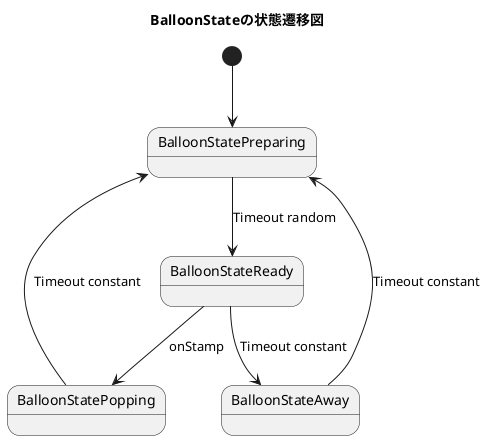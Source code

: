 @startuml BalloonStateの状態遷移図
title BalloonStateの状態遷移図


[*] --> BalloonStatePreparing
BalloonStatePreparing --> BalloonStateReady : Timeout random
BalloonStateReady --> BalloonStatePopping : onStamp
BalloonStatePopping --> BalloonStatePreparing : Timeout constant
BalloonStateReady --> BalloonStateAway : Timeout constant
BalloonStateAway --> BalloonStatePreparing : Timeout constant


@enduml

